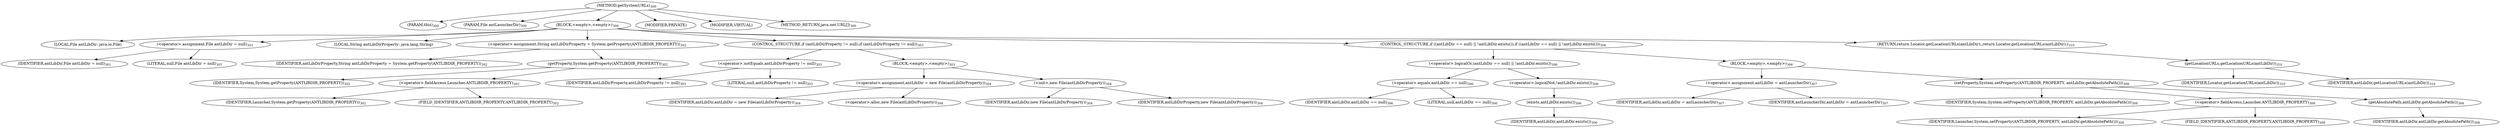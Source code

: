 digraph "getSystemURLs" {  
"722" [label = <(METHOD,getSystemURLs)<SUB>300</SUB>> ]
"723" [label = <(PARAM,this)<SUB>300</SUB>> ]
"724" [label = <(PARAM,File antLauncherDir)<SUB>300</SUB>> ]
"725" [label = <(BLOCK,&lt;empty&gt;,&lt;empty&gt;)<SUB>300</SUB>> ]
"31" [label = <(LOCAL,File antLibDir: java.io.File)> ]
"726" [label = <(&lt;operator&gt;.assignment,File antLibDir = null)<SUB>301</SUB>> ]
"727" [label = <(IDENTIFIER,antLibDir,File antLibDir = null)<SUB>301</SUB>> ]
"728" [label = <(LITERAL,null,File antLibDir = null)<SUB>301</SUB>> ]
"729" [label = <(LOCAL,String antLibDirProperty: java.lang.String)> ]
"730" [label = <(&lt;operator&gt;.assignment,String antLibDirProperty = System.getProperty(ANTLIBDIR_PROPERTY))<SUB>302</SUB>> ]
"731" [label = <(IDENTIFIER,antLibDirProperty,String antLibDirProperty = System.getProperty(ANTLIBDIR_PROPERTY))<SUB>302</SUB>> ]
"732" [label = <(getProperty,System.getProperty(ANTLIBDIR_PROPERTY))<SUB>302</SUB>> ]
"733" [label = <(IDENTIFIER,System,System.getProperty(ANTLIBDIR_PROPERTY))<SUB>302</SUB>> ]
"734" [label = <(&lt;operator&gt;.fieldAccess,Launcher.ANTLIBDIR_PROPERTY)<SUB>302</SUB>> ]
"735" [label = <(IDENTIFIER,Launcher,System.getProperty(ANTLIBDIR_PROPERTY))<SUB>302</SUB>> ]
"736" [label = <(FIELD_IDENTIFIER,ANTLIBDIR_PROPERTY,ANTLIBDIR_PROPERTY)<SUB>302</SUB>> ]
"737" [label = <(CONTROL_STRUCTURE,if (antLibDirProperty != null),if (antLibDirProperty != null))<SUB>303</SUB>> ]
"738" [label = <(&lt;operator&gt;.notEquals,antLibDirProperty != null)<SUB>303</SUB>> ]
"739" [label = <(IDENTIFIER,antLibDirProperty,antLibDirProperty != null)<SUB>303</SUB>> ]
"740" [label = <(LITERAL,null,antLibDirProperty != null)<SUB>303</SUB>> ]
"741" [label = <(BLOCK,&lt;empty&gt;,&lt;empty&gt;)<SUB>303</SUB>> ]
"742" [label = <(&lt;operator&gt;.assignment,antLibDir = new File(antLibDirProperty))<SUB>304</SUB>> ]
"743" [label = <(IDENTIFIER,antLibDir,antLibDir = new File(antLibDirProperty))<SUB>304</SUB>> ]
"744" [label = <(&lt;operator&gt;.alloc,new File(antLibDirProperty))<SUB>304</SUB>> ]
"745" [label = <(&lt;init&gt;,new File(antLibDirProperty))<SUB>304</SUB>> ]
"30" [label = <(IDENTIFIER,antLibDir,new File(antLibDirProperty))<SUB>304</SUB>> ]
"746" [label = <(IDENTIFIER,antLibDirProperty,new File(antLibDirProperty))<SUB>304</SUB>> ]
"747" [label = <(CONTROL_STRUCTURE,if ((antLibDir == null) || !antLibDir.exists()),if ((antLibDir == null) || !antLibDir.exists()))<SUB>306</SUB>> ]
"748" [label = <(&lt;operator&gt;.logicalOr,(antLibDir == null) || !antLibDir.exists())<SUB>306</SUB>> ]
"749" [label = <(&lt;operator&gt;.equals,antLibDir == null)<SUB>306</SUB>> ]
"750" [label = <(IDENTIFIER,antLibDir,antLibDir == null)<SUB>306</SUB>> ]
"751" [label = <(LITERAL,null,antLibDir == null)<SUB>306</SUB>> ]
"752" [label = <(&lt;operator&gt;.logicalNot,!antLibDir.exists())<SUB>306</SUB>> ]
"753" [label = <(exists,antLibDir.exists())<SUB>306</SUB>> ]
"754" [label = <(IDENTIFIER,antLibDir,antLibDir.exists())<SUB>306</SUB>> ]
"755" [label = <(BLOCK,&lt;empty&gt;,&lt;empty&gt;)<SUB>306</SUB>> ]
"756" [label = <(&lt;operator&gt;.assignment,antLibDir = antLauncherDir)<SUB>307</SUB>> ]
"757" [label = <(IDENTIFIER,antLibDir,antLibDir = antLauncherDir)<SUB>307</SUB>> ]
"758" [label = <(IDENTIFIER,antLauncherDir,antLibDir = antLauncherDir)<SUB>307</SUB>> ]
"759" [label = <(setProperty,System.setProperty(ANTLIBDIR_PROPERTY, antLibDir.getAbsolutePath()))<SUB>308</SUB>> ]
"760" [label = <(IDENTIFIER,System,System.setProperty(ANTLIBDIR_PROPERTY, antLibDir.getAbsolutePath()))<SUB>308</SUB>> ]
"761" [label = <(&lt;operator&gt;.fieldAccess,Launcher.ANTLIBDIR_PROPERTY)<SUB>308</SUB>> ]
"762" [label = <(IDENTIFIER,Launcher,System.setProperty(ANTLIBDIR_PROPERTY, antLibDir.getAbsolutePath()))<SUB>308</SUB>> ]
"763" [label = <(FIELD_IDENTIFIER,ANTLIBDIR_PROPERTY,ANTLIBDIR_PROPERTY)<SUB>308</SUB>> ]
"764" [label = <(getAbsolutePath,antLibDir.getAbsolutePath())<SUB>308</SUB>> ]
"765" [label = <(IDENTIFIER,antLibDir,antLibDir.getAbsolutePath())<SUB>308</SUB>> ]
"766" [label = <(RETURN,return Locator.getLocationURLs(antLibDir);,return Locator.getLocationURLs(antLibDir);)<SUB>310</SUB>> ]
"767" [label = <(getLocationURLs,getLocationURLs(antLibDir))<SUB>310</SUB>> ]
"768" [label = <(IDENTIFIER,Locator,getLocationURLs(antLibDir))<SUB>310</SUB>> ]
"769" [label = <(IDENTIFIER,antLibDir,getLocationURLs(antLibDir))<SUB>310</SUB>> ]
"770" [label = <(MODIFIER,PRIVATE)> ]
"771" [label = <(MODIFIER,VIRTUAL)> ]
"772" [label = <(METHOD_RETURN,java.net.URL[])<SUB>300</SUB>> ]
  "722" -> "723" 
  "722" -> "724" 
  "722" -> "725" 
  "722" -> "770" 
  "722" -> "771" 
  "722" -> "772" 
  "725" -> "31" 
  "725" -> "726" 
  "725" -> "729" 
  "725" -> "730" 
  "725" -> "737" 
  "725" -> "747" 
  "725" -> "766" 
  "726" -> "727" 
  "726" -> "728" 
  "730" -> "731" 
  "730" -> "732" 
  "732" -> "733" 
  "732" -> "734" 
  "734" -> "735" 
  "734" -> "736" 
  "737" -> "738" 
  "737" -> "741" 
  "738" -> "739" 
  "738" -> "740" 
  "741" -> "742" 
  "741" -> "745" 
  "742" -> "743" 
  "742" -> "744" 
  "745" -> "30" 
  "745" -> "746" 
  "747" -> "748" 
  "747" -> "755" 
  "748" -> "749" 
  "748" -> "752" 
  "749" -> "750" 
  "749" -> "751" 
  "752" -> "753" 
  "753" -> "754" 
  "755" -> "756" 
  "755" -> "759" 
  "756" -> "757" 
  "756" -> "758" 
  "759" -> "760" 
  "759" -> "761" 
  "759" -> "764" 
  "761" -> "762" 
  "761" -> "763" 
  "764" -> "765" 
  "766" -> "767" 
  "767" -> "768" 
  "767" -> "769" 
}
